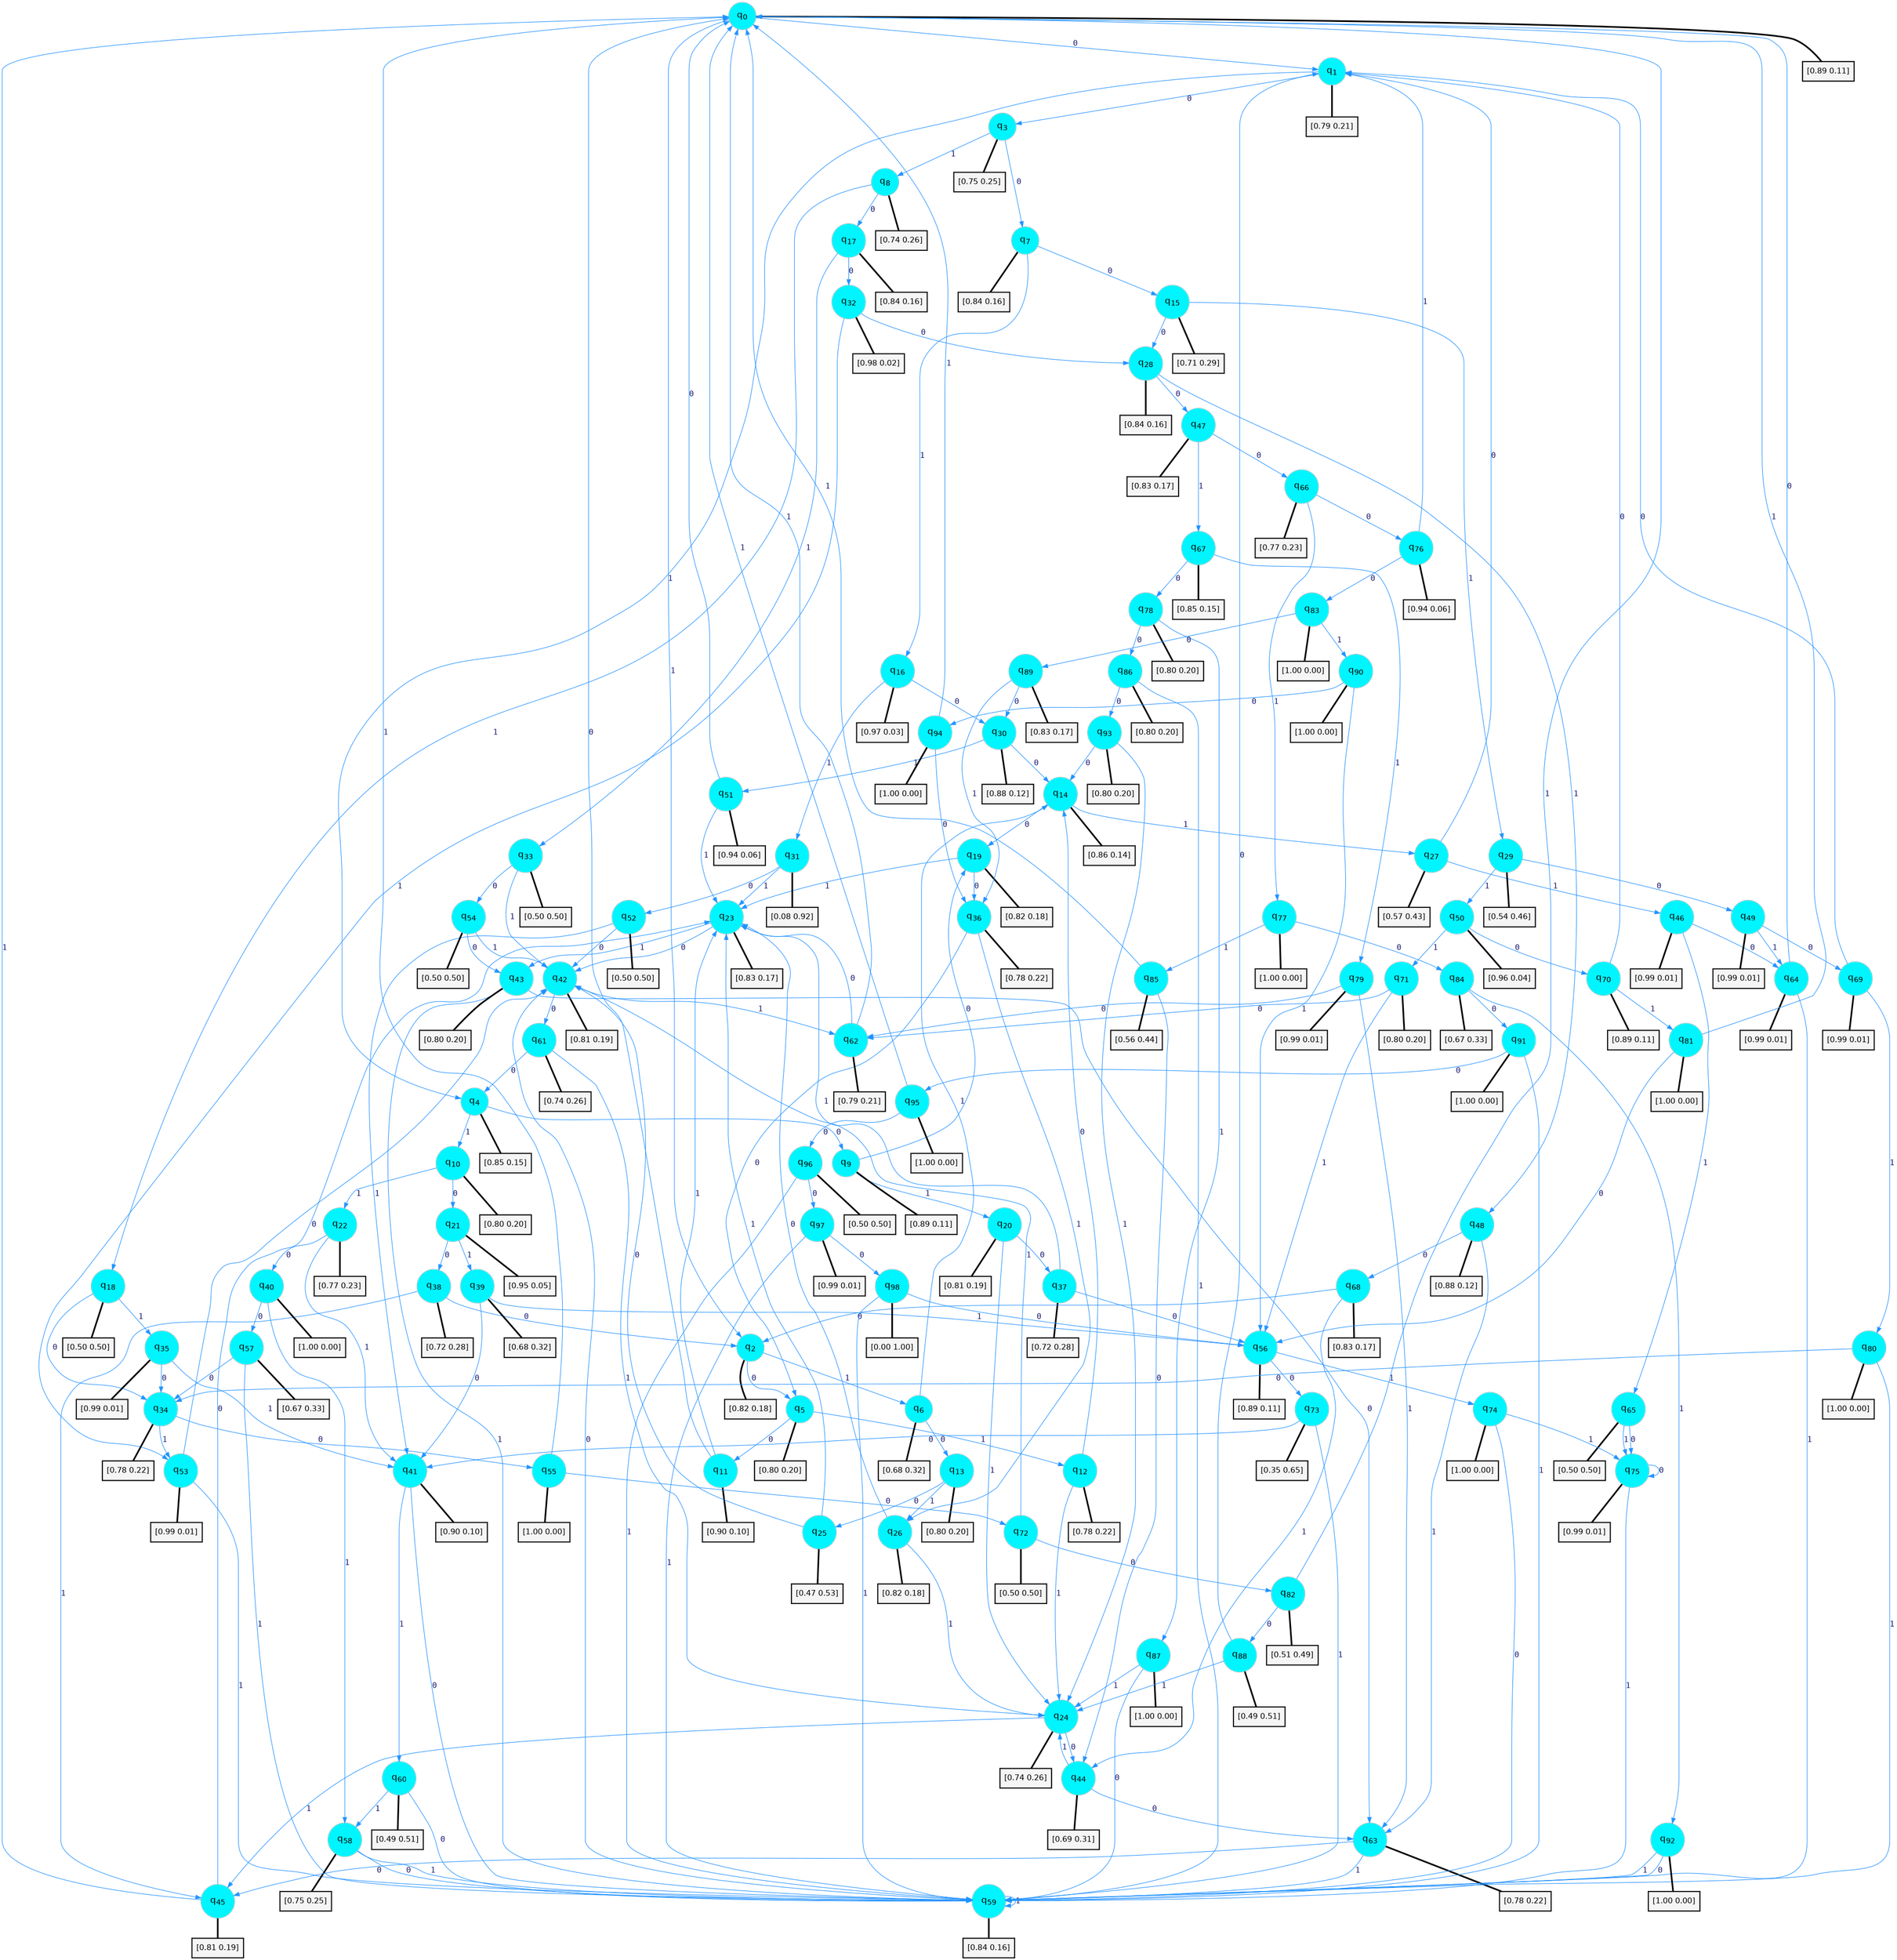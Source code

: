 digraph G {
graph [
bgcolor=transparent, dpi=300, rankdir=TD, size="40,25"];
node [
color=gray, fillcolor=turquoise1, fontcolor=black, fontname=Helvetica, fontsize=16, fontweight=bold, shape=circle, style=filled];
edge [
arrowsize=1, color=dodgerblue1, fontcolor=midnightblue, fontname=courier, fontweight=bold, penwidth=1, style=solid, weight=20];
0[label=<q<SUB>0</SUB>>];
1[label=<q<SUB>1</SUB>>];
2[label=<q<SUB>2</SUB>>];
3[label=<q<SUB>3</SUB>>];
4[label=<q<SUB>4</SUB>>];
5[label=<q<SUB>5</SUB>>];
6[label=<q<SUB>6</SUB>>];
7[label=<q<SUB>7</SUB>>];
8[label=<q<SUB>8</SUB>>];
9[label=<q<SUB>9</SUB>>];
10[label=<q<SUB>10</SUB>>];
11[label=<q<SUB>11</SUB>>];
12[label=<q<SUB>12</SUB>>];
13[label=<q<SUB>13</SUB>>];
14[label=<q<SUB>14</SUB>>];
15[label=<q<SUB>15</SUB>>];
16[label=<q<SUB>16</SUB>>];
17[label=<q<SUB>17</SUB>>];
18[label=<q<SUB>18</SUB>>];
19[label=<q<SUB>19</SUB>>];
20[label=<q<SUB>20</SUB>>];
21[label=<q<SUB>21</SUB>>];
22[label=<q<SUB>22</SUB>>];
23[label=<q<SUB>23</SUB>>];
24[label=<q<SUB>24</SUB>>];
25[label=<q<SUB>25</SUB>>];
26[label=<q<SUB>26</SUB>>];
27[label=<q<SUB>27</SUB>>];
28[label=<q<SUB>28</SUB>>];
29[label=<q<SUB>29</SUB>>];
30[label=<q<SUB>30</SUB>>];
31[label=<q<SUB>31</SUB>>];
32[label=<q<SUB>32</SUB>>];
33[label=<q<SUB>33</SUB>>];
34[label=<q<SUB>34</SUB>>];
35[label=<q<SUB>35</SUB>>];
36[label=<q<SUB>36</SUB>>];
37[label=<q<SUB>37</SUB>>];
38[label=<q<SUB>38</SUB>>];
39[label=<q<SUB>39</SUB>>];
40[label=<q<SUB>40</SUB>>];
41[label=<q<SUB>41</SUB>>];
42[label=<q<SUB>42</SUB>>];
43[label=<q<SUB>43</SUB>>];
44[label=<q<SUB>44</SUB>>];
45[label=<q<SUB>45</SUB>>];
46[label=<q<SUB>46</SUB>>];
47[label=<q<SUB>47</SUB>>];
48[label=<q<SUB>48</SUB>>];
49[label=<q<SUB>49</SUB>>];
50[label=<q<SUB>50</SUB>>];
51[label=<q<SUB>51</SUB>>];
52[label=<q<SUB>52</SUB>>];
53[label=<q<SUB>53</SUB>>];
54[label=<q<SUB>54</SUB>>];
55[label=<q<SUB>55</SUB>>];
56[label=<q<SUB>56</SUB>>];
57[label=<q<SUB>57</SUB>>];
58[label=<q<SUB>58</SUB>>];
59[label=<q<SUB>59</SUB>>];
60[label=<q<SUB>60</SUB>>];
61[label=<q<SUB>61</SUB>>];
62[label=<q<SUB>62</SUB>>];
63[label=<q<SUB>63</SUB>>];
64[label=<q<SUB>64</SUB>>];
65[label=<q<SUB>65</SUB>>];
66[label=<q<SUB>66</SUB>>];
67[label=<q<SUB>67</SUB>>];
68[label=<q<SUB>68</SUB>>];
69[label=<q<SUB>69</SUB>>];
70[label=<q<SUB>70</SUB>>];
71[label=<q<SUB>71</SUB>>];
72[label=<q<SUB>72</SUB>>];
73[label=<q<SUB>73</SUB>>];
74[label=<q<SUB>74</SUB>>];
75[label=<q<SUB>75</SUB>>];
76[label=<q<SUB>76</SUB>>];
77[label=<q<SUB>77</SUB>>];
78[label=<q<SUB>78</SUB>>];
79[label=<q<SUB>79</SUB>>];
80[label=<q<SUB>80</SUB>>];
81[label=<q<SUB>81</SUB>>];
82[label=<q<SUB>82</SUB>>];
83[label=<q<SUB>83</SUB>>];
84[label=<q<SUB>84</SUB>>];
85[label=<q<SUB>85</SUB>>];
86[label=<q<SUB>86</SUB>>];
87[label=<q<SUB>87</SUB>>];
88[label=<q<SUB>88</SUB>>];
89[label=<q<SUB>89</SUB>>];
90[label=<q<SUB>90</SUB>>];
91[label=<q<SUB>91</SUB>>];
92[label=<q<SUB>92</SUB>>];
93[label=<q<SUB>93</SUB>>];
94[label=<q<SUB>94</SUB>>];
95[label=<q<SUB>95</SUB>>];
96[label=<q<SUB>96</SUB>>];
97[label=<q<SUB>97</SUB>>];
98[label=<q<SUB>98</SUB>>];
99[label="[0.89 0.11]", shape=box,fontcolor=black, fontname=Helvetica, fontsize=14, penwidth=2, fillcolor=whitesmoke,color=black];
100[label="[0.79 0.21]", shape=box,fontcolor=black, fontname=Helvetica, fontsize=14, penwidth=2, fillcolor=whitesmoke,color=black];
101[label="[0.82 0.18]", shape=box,fontcolor=black, fontname=Helvetica, fontsize=14, penwidth=2, fillcolor=whitesmoke,color=black];
102[label="[0.75 0.25]", shape=box,fontcolor=black, fontname=Helvetica, fontsize=14, penwidth=2, fillcolor=whitesmoke,color=black];
103[label="[0.85 0.15]", shape=box,fontcolor=black, fontname=Helvetica, fontsize=14, penwidth=2, fillcolor=whitesmoke,color=black];
104[label="[0.80 0.20]", shape=box,fontcolor=black, fontname=Helvetica, fontsize=14, penwidth=2, fillcolor=whitesmoke,color=black];
105[label="[0.68 0.32]", shape=box,fontcolor=black, fontname=Helvetica, fontsize=14, penwidth=2, fillcolor=whitesmoke,color=black];
106[label="[0.84 0.16]", shape=box,fontcolor=black, fontname=Helvetica, fontsize=14, penwidth=2, fillcolor=whitesmoke,color=black];
107[label="[0.74 0.26]", shape=box,fontcolor=black, fontname=Helvetica, fontsize=14, penwidth=2, fillcolor=whitesmoke,color=black];
108[label="[0.89 0.11]", shape=box,fontcolor=black, fontname=Helvetica, fontsize=14, penwidth=2, fillcolor=whitesmoke,color=black];
109[label="[0.80 0.20]", shape=box,fontcolor=black, fontname=Helvetica, fontsize=14, penwidth=2, fillcolor=whitesmoke,color=black];
110[label="[0.90 0.10]", shape=box,fontcolor=black, fontname=Helvetica, fontsize=14, penwidth=2, fillcolor=whitesmoke,color=black];
111[label="[0.78 0.22]", shape=box,fontcolor=black, fontname=Helvetica, fontsize=14, penwidth=2, fillcolor=whitesmoke,color=black];
112[label="[0.80 0.20]", shape=box,fontcolor=black, fontname=Helvetica, fontsize=14, penwidth=2, fillcolor=whitesmoke,color=black];
113[label="[0.86 0.14]", shape=box,fontcolor=black, fontname=Helvetica, fontsize=14, penwidth=2, fillcolor=whitesmoke,color=black];
114[label="[0.71 0.29]", shape=box,fontcolor=black, fontname=Helvetica, fontsize=14, penwidth=2, fillcolor=whitesmoke,color=black];
115[label="[0.97 0.03]", shape=box,fontcolor=black, fontname=Helvetica, fontsize=14, penwidth=2, fillcolor=whitesmoke,color=black];
116[label="[0.84 0.16]", shape=box,fontcolor=black, fontname=Helvetica, fontsize=14, penwidth=2, fillcolor=whitesmoke,color=black];
117[label="[0.50 0.50]", shape=box,fontcolor=black, fontname=Helvetica, fontsize=14, penwidth=2, fillcolor=whitesmoke,color=black];
118[label="[0.82 0.18]", shape=box,fontcolor=black, fontname=Helvetica, fontsize=14, penwidth=2, fillcolor=whitesmoke,color=black];
119[label="[0.81 0.19]", shape=box,fontcolor=black, fontname=Helvetica, fontsize=14, penwidth=2, fillcolor=whitesmoke,color=black];
120[label="[0.95 0.05]", shape=box,fontcolor=black, fontname=Helvetica, fontsize=14, penwidth=2, fillcolor=whitesmoke,color=black];
121[label="[0.77 0.23]", shape=box,fontcolor=black, fontname=Helvetica, fontsize=14, penwidth=2, fillcolor=whitesmoke,color=black];
122[label="[0.83 0.17]", shape=box,fontcolor=black, fontname=Helvetica, fontsize=14, penwidth=2, fillcolor=whitesmoke,color=black];
123[label="[0.74 0.26]", shape=box,fontcolor=black, fontname=Helvetica, fontsize=14, penwidth=2, fillcolor=whitesmoke,color=black];
124[label="[0.47 0.53]", shape=box,fontcolor=black, fontname=Helvetica, fontsize=14, penwidth=2, fillcolor=whitesmoke,color=black];
125[label="[0.82 0.18]", shape=box,fontcolor=black, fontname=Helvetica, fontsize=14, penwidth=2, fillcolor=whitesmoke,color=black];
126[label="[0.57 0.43]", shape=box,fontcolor=black, fontname=Helvetica, fontsize=14, penwidth=2, fillcolor=whitesmoke,color=black];
127[label="[0.84 0.16]", shape=box,fontcolor=black, fontname=Helvetica, fontsize=14, penwidth=2, fillcolor=whitesmoke,color=black];
128[label="[0.54 0.46]", shape=box,fontcolor=black, fontname=Helvetica, fontsize=14, penwidth=2, fillcolor=whitesmoke,color=black];
129[label="[0.88 0.12]", shape=box,fontcolor=black, fontname=Helvetica, fontsize=14, penwidth=2, fillcolor=whitesmoke,color=black];
130[label="[0.08 0.92]", shape=box,fontcolor=black, fontname=Helvetica, fontsize=14, penwidth=2, fillcolor=whitesmoke,color=black];
131[label="[0.98 0.02]", shape=box,fontcolor=black, fontname=Helvetica, fontsize=14, penwidth=2, fillcolor=whitesmoke,color=black];
132[label="[0.50 0.50]", shape=box,fontcolor=black, fontname=Helvetica, fontsize=14, penwidth=2, fillcolor=whitesmoke,color=black];
133[label="[0.78 0.22]", shape=box,fontcolor=black, fontname=Helvetica, fontsize=14, penwidth=2, fillcolor=whitesmoke,color=black];
134[label="[0.99 0.01]", shape=box,fontcolor=black, fontname=Helvetica, fontsize=14, penwidth=2, fillcolor=whitesmoke,color=black];
135[label="[0.78 0.22]", shape=box,fontcolor=black, fontname=Helvetica, fontsize=14, penwidth=2, fillcolor=whitesmoke,color=black];
136[label="[0.72 0.28]", shape=box,fontcolor=black, fontname=Helvetica, fontsize=14, penwidth=2, fillcolor=whitesmoke,color=black];
137[label="[0.72 0.28]", shape=box,fontcolor=black, fontname=Helvetica, fontsize=14, penwidth=2, fillcolor=whitesmoke,color=black];
138[label="[0.68 0.32]", shape=box,fontcolor=black, fontname=Helvetica, fontsize=14, penwidth=2, fillcolor=whitesmoke,color=black];
139[label="[1.00 0.00]", shape=box,fontcolor=black, fontname=Helvetica, fontsize=14, penwidth=2, fillcolor=whitesmoke,color=black];
140[label="[0.90 0.10]", shape=box,fontcolor=black, fontname=Helvetica, fontsize=14, penwidth=2, fillcolor=whitesmoke,color=black];
141[label="[0.81 0.19]", shape=box,fontcolor=black, fontname=Helvetica, fontsize=14, penwidth=2, fillcolor=whitesmoke,color=black];
142[label="[0.80 0.20]", shape=box,fontcolor=black, fontname=Helvetica, fontsize=14, penwidth=2, fillcolor=whitesmoke,color=black];
143[label="[0.69 0.31]", shape=box,fontcolor=black, fontname=Helvetica, fontsize=14, penwidth=2, fillcolor=whitesmoke,color=black];
144[label="[0.81 0.19]", shape=box,fontcolor=black, fontname=Helvetica, fontsize=14, penwidth=2, fillcolor=whitesmoke,color=black];
145[label="[0.99 0.01]", shape=box,fontcolor=black, fontname=Helvetica, fontsize=14, penwidth=2, fillcolor=whitesmoke,color=black];
146[label="[0.83 0.17]", shape=box,fontcolor=black, fontname=Helvetica, fontsize=14, penwidth=2, fillcolor=whitesmoke,color=black];
147[label="[0.88 0.12]", shape=box,fontcolor=black, fontname=Helvetica, fontsize=14, penwidth=2, fillcolor=whitesmoke,color=black];
148[label="[0.99 0.01]", shape=box,fontcolor=black, fontname=Helvetica, fontsize=14, penwidth=2, fillcolor=whitesmoke,color=black];
149[label="[0.96 0.04]", shape=box,fontcolor=black, fontname=Helvetica, fontsize=14, penwidth=2, fillcolor=whitesmoke,color=black];
150[label="[0.94 0.06]", shape=box,fontcolor=black, fontname=Helvetica, fontsize=14, penwidth=2, fillcolor=whitesmoke,color=black];
151[label="[0.50 0.50]", shape=box,fontcolor=black, fontname=Helvetica, fontsize=14, penwidth=2, fillcolor=whitesmoke,color=black];
152[label="[0.99 0.01]", shape=box,fontcolor=black, fontname=Helvetica, fontsize=14, penwidth=2, fillcolor=whitesmoke,color=black];
153[label="[0.50 0.50]", shape=box,fontcolor=black, fontname=Helvetica, fontsize=14, penwidth=2, fillcolor=whitesmoke,color=black];
154[label="[1.00 0.00]", shape=box,fontcolor=black, fontname=Helvetica, fontsize=14, penwidth=2, fillcolor=whitesmoke,color=black];
155[label="[0.89 0.11]", shape=box,fontcolor=black, fontname=Helvetica, fontsize=14, penwidth=2, fillcolor=whitesmoke,color=black];
156[label="[0.67 0.33]", shape=box,fontcolor=black, fontname=Helvetica, fontsize=14, penwidth=2, fillcolor=whitesmoke,color=black];
157[label="[0.75 0.25]", shape=box,fontcolor=black, fontname=Helvetica, fontsize=14, penwidth=2, fillcolor=whitesmoke,color=black];
158[label="[0.84 0.16]", shape=box,fontcolor=black, fontname=Helvetica, fontsize=14, penwidth=2, fillcolor=whitesmoke,color=black];
159[label="[0.49 0.51]", shape=box,fontcolor=black, fontname=Helvetica, fontsize=14, penwidth=2, fillcolor=whitesmoke,color=black];
160[label="[0.74 0.26]", shape=box,fontcolor=black, fontname=Helvetica, fontsize=14, penwidth=2, fillcolor=whitesmoke,color=black];
161[label="[0.79 0.21]", shape=box,fontcolor=black, fontname=Helvetica, fontsize=14, penwidth=2, fillcolor=whitesmoke,color=black];
162[label="[0.78 0.22]", shape=box,fontcolor=black, fontname=Helvetica, fontsize=14, penwidth=2, fillcolor=whitesmoke,color=black];
163[label="[0.99 0.01]", shape=box,fontcolor=black, fontname=Helvetica, fontsize=14, penwidth=2, fillcolor=whitesmoke,color=black];
164[label="[0.50 0.50]", shape=box,fontcolor=black, fontname=Helvetica, fontsize=14, penwidth=2, fillcolor=whitesmoke,color=black];
165[label="[0.77 0.23]", shape=box,fontcolor=black, fontname=Helvetica, fontsize=14, penwidth=2, fillcolor=whitesmoke,color=black];
166[label="[0.85 0.15]", shape=box,fontcolor=black, fontname=Helvetica, fontsize=14, penwidth=2, fillcolor=whitesmoke,color=black];
167[label="[0.83 0.17]", shape=box,fontcolor=black, fontname=Helvetica, fontsize=14, penwidth=2, fillcolor=whitesmoke,color=black];
168[label="[0.99 0.01]", shape=box,fontcolor=black, fontname=Helvetica, fontsize=14, penwidth=2, fillcolor=whitesmoke,color=black];
169[label="[0.89 0.11]", shape=box,fontcolor=black, fontname=Helvetica, fontsize=14, penwidth=2, fillcolor=whitesmoke,color=black];
170[label="[0.80 0.20]", shape=box,fontcolor=black, fontname=Helvetica, fontsize=14, penwidth=2, fillcolor=whitesmoke,color=black];
171[label="[0.50 0.50]", shape=box,fontcolor=black, fontname=Helvetica, fontsize=14, penwidth=2, fillcolor=whitesmoke,color=black];
172[label="[0.35 0.65]", shape=box,fontcolor=black, fontname=Helvetica, fontsize=14, penwidth=2, fillcolor=whitesmoke,color=black];
173[label="[1.00 0.00]", shape=box,fontcolor=black, fontname=Helvetica, fontsize=14, penwidth=2, fillcolor=whitesmoke,color=black];
174[label="[0.99 0.01]", shape=box,fontcolor=black, fontname=Helvetica, fontsize=14, penwidth=2, fillcolor=whitesmoke,color=black];
175[label="[0.94 0.06]", shape=box,fontcolor=black, fontname=Helvetica, fontsize=14, penwidth=2, fillcolor=whitesmoke,color=black];
176[label="[1.00 0.00]", shape=box,fontcolor=black, fontname=Helvetica, fontsize=14, penwidth=2, fillcolor=whitesmoke,color=black];
177[label="[0.80 0.20]", shape=box,fontcolor=black, fontname=Helvetica, fontsize=14, penwidth=2, fillcolor=whitesmoke,color=black];
178[label="[0.99 0.01]", shape=box,fontcolor=black, fontname=Helvetica, fontsize=14, penwidth=2, fillcolor=whitesmoke,color=black];
179[label="[1.00 0.00]", shape=box,fontcolor=black, fontname=Helvetica, fontsize=14, penwidth=2, fillcolor=whitesmoke,color=black];
180[label="[1.00 0.00]", shape=box,fontcolor=black, fontname=Helvetica, fontsize=14, penwidth=2, fillcolor=whitesmoke,color=black];
181[label="[0.51 0.49]", shape=box,fontcolor=black, fontname=Helvetica, fontsize=14, penwidth=2, fillcolor=whitesmoke,color=black];
182[label="[1.00 0.00]", shape=box,fontcolor=black, fontname=Helvetica, fontsize=14, penwidth=2, fillcolor=whitesmoke,color=black];
183[label="[0.67 0.33]", shape=box,fontcolor=black, fontname=Helvetica, fontsize=14, penwidth=2, fillcolor=whitesmoke,color=black];
184[label="[0.56 0.44]", shape=box,fontcolor=black, fontname=Helvetica, fontsize=14, penwidth=2, fillcolor=whitesmoke,color=black];
185[label="[0.80 0.20]", shape=box,fontcolor=black, fontname=Helvetica, fontsize=14, penwidth=2, fillcolor=whitesmoke,color=black];
186[label="[1.00 0.00]", shape=box,fontcolor=black, fontname=Helvetica, fontsize=14, penwidth=2, fillcolor=whitesmoke,color=black];
187[label="[0.49 0.51]", shape=box,fontcolor=black, fontname=Helvetica, fontsize=14, penwidth=2, fillcolor=whitesmoke,color=black];
188[label="[0.83 0.17]", shape=box,fontcolor=black, fontname=Helvetica, fontsize=14, penwidth=2, fillcolor=whitesmoke,color=black];
189[label="[1.00 0.00]", shape=box,fontcolor=black, fontname=Helvetica, fontsize=14, penwidth=2, fillcolor=whitesmoke,color=black];
190[label="[1.00 0.00]", shape=box,fontcolor=black, fontname=Helvetica, fontsize=14, penwidth=2, fillcolor=whitesmoke,color=black];
191[label="[1.00 0.00]", shape=box,fontcolor=black, fontname=Helvetica, fontsize=14, penwidth=2, fillcolor=whitesmoke,color=black];
192[label="[0.80 0.20]", shape=box,fontcolor=black, fontname=Helvetica, fontsize=14, penwidth=2, fillcolor=whitesmoke,color=black];
193[label="[1.00 0.00]", shape=box,fontcolor=black, fontname=Helvetica, fontsize=14, penwidth=2, fillcolor=whitesmoke,color=black];
194[label="[1.00 0.00]", shape=box,fontcolor=black, fontname=Helvetica, fontsize=14, penwidth=2, fillcolor=whitesmoke,color=black];
195[label="[0.50 0.50]", shape=box,fontcolor=black, fontname=Helvetica, fontsize=14, penwidth=2, fillcolor=whitesmoke,color=black];
196[label="[0.99 0.01]", shape=box,fontcolor=black, fontname=Helvetica, fontsize=14, penwidth=2, fillcolor=whitesmoke,color=black];
197[label="[0.00 1.00]", shape=box,fontcolor=black, fontname=Helvetica, fontsize=14, penwidth=2, fillcolor=whitesmoke,color=black];
0->1 [label=0];
0->2 [label=1];
0->99 [arrowhead=none, penwidth=3,color=black];
1->3 [label=0];
1->4 [label=1];
1->100 [arrowhead=none, penwidth=3,color=black];
2->5 [label=0];
2->6 [label=1];
2->101 [arrowhead=none, penwidth=3,color=black];
3->7 [label=0];
3->8 [label=1];
3->102 [arrowhead=none, penwidth=3,color=black];
4->9 [label=0];
4->10 [label=1];
4->103 [arrowhead=none, penwidth=3,color=black];
5->11 [label=0];
5->12 [label=1];
5->104 [arrowhead=none, penwidth=3,color=black];
6->13 [label=0];
6->14 [label=1];
6->105 [arrowhead=none, penwidth=3,color=black];
7->15 [label=0];
7->16 [label=1];
7->106 [arrowhead=none, penwidth=3,color=black];
8->17 [label=0];
8->18 [label=1];
8->107 [arrowhead=none, penwidth=3,color=black];
9->19 [label=0];
9->20 [label=1];
9->108 [arrowhead=none, penwidth=3,color=black];
10->21 [label=0];
10->22 [label=1];
10->109 [arrowhead=none, penwidth=3,color=black];
11->0 [label=0];
11->23 [label=1];
11->110 [arrowhead=none, penwidth=3,color=black];
12->14 [label=0];
12->24 [label=1];
12->111 [arrowhead=none, penwidth=3,color=black];
13->25 [label=0];
13->26 [label=1];
13->112 [arrowhead=none, penwidth=3,color=black];
14->19 [label=0];
14->27 [label=1];
14->113 [arrowhead=none, penwidth=3,color=black];
15->28 [label=0];
15->29 [label=1];
15->114 [arrowhead=none, penwidth=3,color=black];
16->30 [label=0];
16->31 [label=1];
16->115 [arrowhead=none, penwidth=3,color=black];
17->32 [label=0];
17->33 [label=1];
17->116 [arrowhead=none, penwidth=3,color=black];
18->34 [label=0];
18->35 [label=1];
18->117 [arrowhead=none, penwidth=3,color=black];
19->36 [label=0];
19->23 [label=1];
19->118 [arrowhead=none, penwidth=3,color=black];
20->37 [label=0];
20->24 [label=1];
20->119 [arrowhead=none, penwidth=3,color=black];
21->38 [label=0];
21->39 [label=1];
21->120 [arrowhead=none, penwidth=3,color=black];
22->40 [label=0];
22->41 [label=1];
22->121 [arrowhead=none, penwidth=3,color=black];
23->42 [label=0];
23->43 [label=1];
23->122 [arrowhead=none, penwidth=3,color=black];
24->44 [label=0];
24->45 [label=1];
24->123 [arrowhead=none, penwidth=3,color=black];
25->42 [label=0];
25->23 [label=1];
25->124 [arrowhead=none, penwidth=3,color=black];
26->23 [label=0];
26->24 [label=1];
26->125 [arrowhead=none, penwidth=3,color=black];
27->1 [label=0];
27->46 [label=1];
27->126 [arrowhead=none, penwidth=3,color=black];
28->47 [label=0];
28->48 [label=1];
28->127 [arrowhead=none, penwidth=3,color=black];
29->49 [label=0];
29->50 [label=1];
29->128 [arrowhead=none, penwidth=3,color=black];
30->14 [label=0];
30->51 [label=1];
30->129 [arrowhead=none, penwidth=3,color=black];
31->52 [label=0];
31->23 [label=1];
31->130 [arrowhead=none, penwidth=3,color=black];
32->28 [label=0];
32->53 [label=1];
32->131 [arrowhead=none, penwidth=3,color=black];
33->54 [label=0];
33->42 [label=1];
33->132 [arrowhead=none, penwidth=3,color=black];
34->55 [label=0];
34->53 [label=1];
34->133 [arrowhead=none, penwidth=3,color=black];
35->34 [label=0];
35->41 [label=1];
35->134 [arrowhead=none, penwidth=3,color=black];
36->5 [label=0];
36->26 [label=1];
36->135 [arrowhead=none, penwidth=3,color=black];
37->56 [label=0];
37->23 [label=1];
37->136 [arrowhead=none, penwidth=3,color=black];
38->2 [label=0];
38->45 [label=1];
38->137 [arrowhead=none, penwidth=3,color=black];
39->41 [label=0];
39->56 [label=1];
39->138 [arrowhead=none, penwidth=3,color=black];
40->57 [label=0];
40->58 [label=1];
40->139 [arrowhead=none, penwidth=3,color=black];
41->59 [label=0];
41->60 [label=1];
41->140 [arrowhead=none, penwidth=3,color=black];
42->61 [label=0];
42->62 [label=1];
42->141 [arrowhead=none, penwidth=3,color=black];
43->63 [label=0];
43->59 [label=1];
43->142 [arrowhead=none, penwidth=3,color=black];
44->63 [label=0];
44->24 [label=1];
44->143 [arrowhead=none, penwidth=3,color=black];
45->23 [label=0];
45->0 [label=1];
45->144 [arrowhead=none, penwidth=3,color=black];
46->64 [label=0];
46->65 [label=1];
46->145 [arrowhead=none, penwidth=3,color=black];
47->66 [label=0];
47->67 [label=1];
47->146 [arrowhead=none, penwidth=3,color=black];
48->68 [label=0];
48->63 [label=1];
48->147 [arrowhead=none, penwidth=3,color=black];
49->69 [label=0];
49->64 [label=1];
49->148 [arrowhead=none, penwidth=3,color=black];
50->70 [label=0];
50->71 [label=1];
50->149 [arrowhead=none, penwidth=3,color=black];
51->0 [label=0];
51->23 [label=1];
51->150 [arrowhead=none, penwidth=3,color=black];
52->42 [label=0];
52->41 [label=1];
52->151 [arrowhead=none, penwidth=3,color=black];
53->42 [label=0];
53->59 [label=1];
53->152 [arrowhead=none, penwidth=3,color=black];
54->43 [label=0];
54->42 [label=1];
54->153 [arrowhead=none, penwidth=3,color=black];
55->72 [label=0];
55->0 [label=1];
55->154 [arrowhead=none, penwidth=3,color=black];
56->73 [label=0];
56->74 [label=1];
56->155 [arrowhead=none, penwidth=3,color=black];
57->34 [label=0];
57->59 [label=1];
57->156 [arrowhead=none, penwidth=3,color=black];
58->59 [label=0];
58->59 [label=1];
58->157 [arrowhead=none, penwidth=3,color=black];
59->42 [label=0];
59->59 [label=1];
59->158 [arrowhead=none, penwidth=3,color=black];
60->59 [label=0];
60->58 [label=1];
60->159 [arrowhead=none, penwidth=3,color=black];
61->4 [label=0];
61->24 [label=1];
61->160 [arrowhead=none, penwidth=3,color=black];
62->23 [label=0];
62->0 [label=1];
62->161 [arrowhead=none, penwidth=3,color=black];
63->45 [label=0];
63->59 [label=1];
63->162 [arrowhead=none, penwidth=3,color=black];
64->0 [label=0];
64->59 [label=1];
64->163 [arrowhead=none, penwidth=3,color=black];
65->75 [label=0];
65->75 [label=1];
65->164 [arrowhead=none, penwidth=3,color=black];
66->76 [label=0];
66->77 [label=1];
66->165 [arrowhead=none, penwidth=3,color=black];
67->78 [label=0];
67->79 [label=1];
67->166 [arrowhead=none, penwidth=3,color=black];
68->2 [label=0];
68->44 [label=1];
68->167 [arrowhead=none, penwidth=3,color=black];
69->1 [label=0];
69->80 [label=1];
69->168 [arrowhead=none, penwidth=3,color=black];
70->1 [label=0];
70->81 [label=1];
70->169 [arrowhead=none, penwidth=3,color=black];
71->62 [label=0];
71->56 [label=1];
71->170 [arrowhead=none, penwidth=3,color=black];
72->82 [label=0];
72->42 [label=1];
72->171 [arrowhead=none, penwidth=3,color=black];
73->41 [label=0];
73->59 [label=1];
73->172 [arrowhead=none, penwidth=3,color=black];
74->59 [label=0];
74->75 [label=1];
74->173 [arrowhead=none, penwidth=3,color=black];
75->75 [label=0];
75->59 [label=1];
75->174 [arrowhead=none, penwidth=3,color=black];
76->83 [label=0];
76->1 [label=1];
76->175 [arrowhead=none, penwidth=3,color=black];
77->84 [label=0];
77->85 [label=1];
77->176 [arrowhead=none, penwidth=3,color=black];
78->86 [label=0];
78->87 [label=1];
78->177 [arrowhead=none, penwidth=3,color=black];
79->62 [label=0];
79->63 [label=1];
79->178 [arrowhead=none, penwidth=3,color=black];
80->34 [label=0];
80->59 [label=1];
80->179 [arrowhead=none, penwidth=3,color=black];
81->56 [label=0];
81->0 [label=1];
81->180 [arrowhead=none, penwidth=3,color=black];
82->88 [label=0];
82->0 [label=1];
82->181 [arrowhead=none, penwidth=3,color=black];
83->89 [label=0];
83->90 [label=1];
83->182 [arrowhead=none, penwidth=3,color=black];
84->91 [label=0];
84->92 [label=1];
84->183 [arrowhead=none, penwidth=3,color=black];
85->44 [label=0];
85->0 [label=1];
85->184 [arrowhead=none, penwidth=3,color=black];
86->93 [label=0];
86->59 [label=1];
86->185 [arrowhead=none, penwidth=3,color=black];
87->59 [label=0];
87->24 [label=1];
87->186 [arrowhead=none, penwidth=3,color=black];
88->1 [label=0];
88->24 [label=1];
88->187 [arrowhead=none, penwidth=3,color=black];
89->30 [label=0];
89->36 [label=1];
89->188 [arrowhead=none, penwidth=3,color=black];
90->94 [label=0];
90->56 [label=1];
90->189 [arrowhead=none, penwidth=3,color=black];
91->95 [label=0];
91->59 [label=1];
91->190 [arrowhead=none, penwidth=3,color=black];
92->59 [label=0];
92->59 [label=1];
92->191 [arrowhead=none, penwidth=3,color=black];
93->14 [label=0];
93->24 [label=1];
93->192 [arrowhead=none, penwidth=3,color=black];
94->36 [label=0];
94->0 [label=1];
94->193 [arrowhead=none, penwidth=3,color=black];
95->96 [label=0];
95->0 [label=1];
95->194 [arrowhead=none, penwidth=3,color=black];
96->97 [label=0];
96->59 [label=1];
96->195 [arrowhead=none, penwidth=3,color=black];
97->98 [label=0];
97->59 [label=1];
97->196 [arrowhead=none, penwidth=3,color=black];
98->56 [label=0];
98->59 [label=1];
98->197 [arrowhead=none, penwidth=3,color=black];
}
